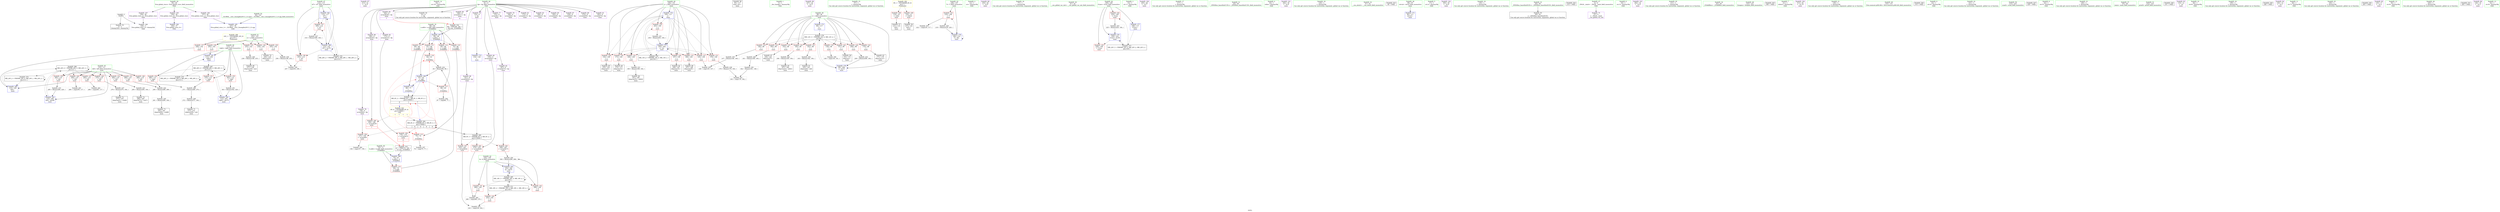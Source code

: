 digraph "SVFG" {
	label="SVFG";

	Node0x555909230ed0 [shape=record,color=grey,label="{NodeID: 0\nNullPtr}"];
	Node0x555909230ed0 -> Node0x5559092529c0[style=solid];
	Node0x555909230ed0 -> Node0x555909259730[style=solid];
	Node0x555909262080 [shape=record,color=grey,label="{NodeID: 263\n260 = cmp(259, 117, )\n}"];
	Node0x55590925a2c0 [shape=record,color=blue,label="{NodeID: 180\n110\<--248\nleft\<--\nmain\n}"];
	Node0x55590925a2c0 -> Node0x5559092708c0[style=dashed];
	Node0x555909251570 [shape=record,color=purple,label="{NodeID: 97\n213\<--22\n\<--.str.4\nmain\n}"];
	Node0x555909244290 [shape=record,color=green,label="{NodeID: 14\n34\<--1\n.str.10\<--dummyObj\nGlob }"];
	Node0x555909252160 [shape=record,color=red,label="{NodeID: 111\n81\<--68\n\<--a.addr\n_Z3AddRxx\n}"];
	Node0x555909252160 -> Node0x555909256e30[style=solid];
	Node0x555909252160 -> Node0x5559092599d0[style=solid];
	Node0x5559092502e0 [shape=record,color=green,label="{NodeID: 28\n8\<--11\ndp\<--dp_field_insensitive\nGlob }"];
	Node0x5559092502e0 -> Node0x555909252ac0[style=solid];
	Node0x5559092502e0 -> Node0x555909253d00[style=solid];
	Node0x5559092502e0 -> Node0x555909253dd0[style=solid];
	Node0x5559092502e0 -> Node0x555909253ea0[style=solid];
	Node0x5559092502e0 -> Node0x555909253f70[style=solid];
	Node0x5559092502e0 -> Node0x555909254040[style=solid];
	Node0x5559092502e0 -> Node0x555909254110[style=solid];
	Node0x5559092502e0 -> Node0x5559092541e0[style=solid];
	Node0x5559092502e0 -> Node0x5559092542b0[style=solid];
	Node0x5559092502e0 -> Node0x555909254380[style=solid];
	Node0x5559092502e0 -> Node0x555909254450[style=solid];
	Node0x5559092502e0 -> Node0x555909254520[style=solid];
	Node0x5559092502e0 -> Node0x5559092545f0[style=solid];
	Node0x5559092502e0 -> Node0x5559092546c0[style=solid];
	Node0x5559092502e0 -> Node0x555909254790[style=solid];
	Node0x5559092502e0 -> Node0x555909254860[style=solid];
	Node0x5559092502e0 -> Node0x555909254930[style=solid];
	Node0x5559092502e0 -> Node0x555909254a00[style=solid];
	Node0x555909257580 [shape=record,color=red,label="{NodeID: 125\n193\<--98\n\<--i\nmain\n}"];
	Node0x555909257580 -> Node0x5559092535b0[style=solid];
	Node0x555909250fc0 [shape=record,color=green,label="{NodeID: 42\n104\<--105\nk\<--k_field_insensitive\nmain\n}"];
	Node0x555909250fc0 -> Node0x5559092581b0[style=solid];
	Node0x555909250fc0 -> Node0x555909258280[style=solid];
	Node0x555909250fc0 -> Node0x555909258350[style=solid];
	Node0x555909250fc0 -> Node0x55590925a600[style=solid];
	Node0x5559092580e0 [shape=record,color=red,label="{NodeID: 139\n255\<--102\n\<--n\nmain\n}"];
	Node0x5559092580e0 -> Node0x55590925e7f0[style=solid];
	Node0x555909252cc0 [shape=record,color=black,label="{NodeID: 56\n95\<--117\nmain_ret\<--\nmain\n}"];
	Node0x55590925e7f0 [shape=record,color=grey,label="{NodeID: 236\n256 = Binary(148, 255, )\n}"];
	Node0x55590925e7f0 -> Node0x555909261a80[style=solid];
	Node0x555909258c40 [shape=record,color=red,label="{NodeID: 153\n270\<--112\n\<--right\nmain\n}"];
	Node0x555909258c40 -> Node0x5559092561f0[style=solid];
	Node0x555909253820 [shape=record,color=black,label="{NodeID: 70\n240\<--239\nidxprom41\<--\nmain\n}"];
	Node0x5559092819c0 [shape=record,color=black,label="{NodeID: 333\n67 = PHI(176, 199, )\n1st arg _Z3AddRxx }"];
	Node0x5559092819c0 -> Node0x555909259900[style=solid];
	Node0x555909256370 [shape=record,color=grey,label="{NodeID: 250\n300 = Binary(299, 298, )\n}"];
	Node0x555909256370 -> Node0x55590925a600[style=solid];
	Node0x555909259830 [shape=record,color=blue,label="{NodeID: 167\n68\<--66\na.addr\<--a\n_Z3AddRxx\n}"];
	Node0x555909259830 -> Node0x555909252090[style=dashed];
	Node0x555909259830 -> Node0x555909252160[style=dashed];
	Node0x555909259830 -> Node0x555909252230[style=dashed];
	Node0x555909259830 -> Node0x555909252300[style=dashed];
	Node0x555909254380 [shape=record,color=purple,label="{NodeID: 84\n192\<--8\narrayidx26\<--dp\nmain\n|{<s0>7}}"];
	Node0x555909254380:s0 -> Node0x555909281740[style=solid,color=red];
	Node0x5559092311c0 [shape=record,color=green,label="{NodeID: 1\n7\<--1\n__dso_handle\<--dummyObj\nGlob }"];
	Node0x555909262200 [shape=record,color=grey,label="{NodeID: 264\n158 = cmp(157, 159, )\n}"];
	Node0x55590925a390 [shape=record,color=blue,label="{NodeID: 181\n112\<--250\nright\<--\nmain\n}"];
	Node0x55590925a390 -> Node0x555909270dc0[style=dashed];
	Node0x555909251640 [shape=record,color=purple,label="{NodeID: 98\n227\<--24\n\<--.str.5\nmain\n}"];
	Node0x555909244360 [shape=record,color=green,label="{NodeID: 15\n37\<--1\n\<--dummyObj\nCan only get source location for instruction, argument, global var or function.}"];
	Node0x55590926e0c0 [shape=record,color=black,label="{NodeID: 278\nMR_12V_3 = PHI(MR_12V_4, MR_12V_2, )\npts\{99 \}\n}"];
	Node0x55590926e0c0 -> Node0x555909256fd0[style=dashed];
	Node0x55590926e0c0 -> Node0x5559092570a0[style=dashed];
	Node0x55590926e0c0 -> Node0x555909257170[style=dashed];
	Node0x55590926e0c0 -> Node0x555909257240[style=dashed];
	Node0x55590926e0c0 -> Node0x555909257310[style=dashed];
	Node0x55590926e0c0 -> Node0x5559092573e0[style=dashed];
	Node0x55590926e0c0 -> Node0x5559092574b0[style=dashed];
	Node0x55590926e0c0 -> Node0x555909257580[style=dashed];
	Node0x55590926e0c0 -> Node0x555909257650[style=dashed];
	Node0x55590926e0c0 -> Node0x555909259f80[style=dashed];
	Node0x555909252230 [shape=record,color=red,label="{NodeID: 112\n85\<--68\n\<--a.addr\n_Z3AddRxx\n}"];
	Node0x555909252230 -> Node0x555909256f00[style=solid];
	Node0x5559092503e0 [shape=record,color=green,label="{NodeID: 29\n36\<--40\nllvm.global_ctors\<--llvm.global_ctors_field_insensitive\nGlob }"];
	Node0x5559092503e0 -> Node0x555909251bf0[style=solid];
	Node0x5559092503e0 -> Node0x555909251cf0[style=solid];
	Node0x5559092503e0 -> Node0x555909251df0[style=solid];
	Node0x5559092724a0 [shape=record,color=yellow,style=double,label="{NodeID: 292\n8V_1 = ENCHI(MR_8V_0)\npts\{1 \}\nFun[main]}"];
	Node0x5559092724a0 -> Node0x555909251ef0[style=dashed];
	Node0x5559092724a0 -> Node0x555909251fc0[style=dashed];
	Node0x555909257650 [shape=record,color=red,label="{NodeID: 126\n208\<--98\n\<--i\nmain\n}"];
	Node0x555909257650 -> Node0x55590925e4f0[style=solid];
	Node0x555909251090 [shape=record,color=green,label="{NodeID: 43\n106\<--107\nT\<--T_field_insensitive\nmain\n}"];
	Node0x555909251090 -> Node0x555909258420[style=solid];
	Node0x555909251090 -> Node0x55590925a120[style=solid];
	Node0x5559092581b0 [shape=record,color=red,label="{NodeID: 140\n234\<--104\n\<--k\nmain\n}"];
	Node0x5559092581b0 -> Node0x555909256970[style=solid];
	Node0x555909252d90 [shape=record,color=black,label="{NodeID: 57\n121\<--118\ncall\<--\nmain\n}"];
	Node0x55590925e970 [shape=record,color=grey,label="{NodeID: 237\n276 = Binary(275, 164, )\n}"];
	Node0x55590925e970 -> Node0x5559092539c0[style=solid];
	Node0x555909258d10 [shape=record,color=red,label="{NodeID: 154\n289\<--112\n\<--right\nmain\n}"];
	Node0x555909258d10 -> Node0x55590925f3f0[style=solid];
	Node0x5559092538f0 [shape=record,color=black,label="{NodeID: 71\n273\<--272\nidxprom58\<--sub\nmain\n}"];
	Node0x5559092564f0 [shape=record,color=grey,label="{NodeID: 251\n303 = Binary(302, 220, )\n}"];
	Node0x5559092564f0 -> Node0x55590925a6d0[style=solid];
	Node0x555909259900 [shape=record,color=blue,label="{NodeID: 168\n70\<--67\nb.addr\<--b\n_Z3AddRxx\n}"];
	Node0x555909259900 -> Node0x5559092523d0[style=dashed];
	Node0x555909254450 [shape=record,color=purple,label="{NodeID: 85\n195\<--8\narrayidx28\<--dp\nmain\n}"];
	Node0x5559092310d0 [shape=record,color=green,label="{NodeID: 2\n12\<--1\n.str\<--dummyObj\nGlob }"];
	Node0x55590925a460 [shape=record,color=blue,label="{NodeID: 182\n114\<--117\ni47\<--\nmain\n}"];
	Node0x55590925a460 -> Node0x555909258eb0[style=dashed];
	Node0x55590925a460 -> Node0x555909258f80[style=dashed];
	Node0x55590925a460 -> Node0x55590925a7a0[style=dashed];
	Node0x55590925a460 -> Node0x55590926d6c0[style=dashed];
	Node0x555909251710 [shape=record,color=purple,label="{NodeID: 99\n230\<--26\n\<--.str.6\nmain\n}"];
	Node0x555909244430 [shape=record,color=green,label="{NodeID: 16\n77\<--1\n\<--dummyObj\nCan only get source location for instruction, argument, global var or function.}"];
	Node0x55590926e5c0 [shape=record,color=black,label="{NodeID: 279\nMR_14V_2 = PHI(MR_14V_4, MR_14V_1, )\npts\{101 \}\n}"];
	Node0x55590926e5c0 -> Node0x555909259de0[style=dashed];
	Node0x555909252300 [shape=record,color=red,label="{NodeID: 113\n89\<--68\n\<--a.addr\n_Z3AddRxx\n}"];
	Node0x555909252300 -> Node0x555909259aa0[style=solid];
	Node0x5559092504e0 [shape=record,color=green,label="{NodeID: 30\n41\<--42\n__cxx_global_var_init\<--__cxx_global_var_init_field_insensitive\n}"];
	Node0x555909257720 [shape=record,color=red,label="{NodeID: 127\n145\<--100\n\<--j\nmain\n}"];
	Node0x555909257720 -> Node0x555909256af0[style=solid];
	Node0x555909251160 [shape=record,color=green,label="{NodeID: 44\n108\<--109\niCase\<--iCase_field_insensitive\nmain\n}"];
	Node0x555909251160 -> Node0x5559092584f0[style=solid];
	Node0x555909251160 -> Node0x5559092585c0[style=solid];
	Node0x555909251160 -> Node0x55590925a050[style=solid];
	Node0x555909251160 -> Node0x55590925a1f0[style=solid];
	Node0x555909258280 [shape=record,color=red,label="{NodeID: 141\n268\<--104\n\<--k\nmain\n}"];
	Node0x555909258280 -> Node0x555909261c00[style=solid];
	Node0x555909252e60 [shape=record,color=black,label="{NodeID: 58\n127\<--124\ncall1\<--\nmain\n}"];
	Node0x55590925eaf0 [shape=record,color=grey,label="{NodeID: 238\n179 = Binary(178, 164, )\n}"];
	Node0x55590925eaf0 -> Node0x555909261d80[style=solid];
	Node0x555909258de0 [shape=record,color=red,label="{NodeID: 155\n302\<--112\n\<--right\nmain\n}"];
	Node0x555909258de0 -> Node0x5559092564f0[style=solid];
	Node0x5559092539c0 [shape=record,color=black,label="{NodeID: 72\n277\<--276\nidxprom61\<--sub60\nmain\n}"];
	Node0x555909256670 [shape=record,color=grey,label="{NodeID: 252\n163 = Binary(162, 164, )\n}"];
	Node0x555909256670 -> Node0x5559092530d0[style=solid];
	Node0x5559092599d0 [shape=record,color=blue,label="{NodeID: 169\n81\<--83\n\<--add\n_Z3AddRxx\n}"];
	Node0x5559092599d0 -> Node0x555909256f00[style=dashed];
	Node0x5559092599d0 -> Node0x555909259aa0[style=dashed];
	Node0x5559092599d0 -> Node0x55590926f4c0[style=dashed];
	Node0x555909254520 [shape=record,color=purple,label="{NodeID: 86\n198\<--8\narrayidx30\<--dp\nmain\n}"];
	Node0x555909254520 -> Node0x5559092591f0[style=solid];
	Node0x555909243b50 [shape=record,color=green,label="{NodeID: 3\n14\<--1\n.str.1\<--dummyObj\nGlob }"];
	Node0x55590925a530 [shape=record,color=blue,label="{NodeID: 183\n110\<--285\nleft\<--dec66\nmain\n}"];
	Node0x55590925a530 -> Node0x5559092708c0[style=dashed];
	Node0x5559092517e0 [shape=record,color=purple,label="{NodeID: 100\n245\<--28\n\<--.str.7\nmain\n}"];
	Node0x555909244500 [shape=record,color=green,label="{NodeID: 17\n117\<--1\n\<--dummyObj\nCan only get source location for instruction, argument, global var or function.}"];
	Node0x55590926eac0 [shape=record,color=black,label="{NodeID: 280\nMR_6V_3 = PHI(MR_6V_4, MR_6V_2, )\npts\{110000 \}\n}"];
	Node0x55590926eac0 -> Node0x5559092592c0[style=dashed];
	Node0x55590926eac0 -> Node0x555909259390[style=dashed];
	Node0x55590926eac0 -> Node0x555909259460[style=dashed];
	Node0x55590926eac0 -> Node0x55590926fec0[style=dashed];
	Node0x5559092523d0 [shape=record,color=red,label="{NodeID: 114\n80\<--70\n\<--b.addr\n_Z3AddRxx\n}"];
	Node0x5559092523d0 -> Node0x55590925e1f0[style=solid];
	Node0x5559092505e0 [shape=record,color=green,label="{NodeID: 31\n45\<--46\n_ZNSt8ios_base4InitC1Ev\<--_ZNSt8ios_base4InitC1Ev_field_insensitive\n}"];
	Node0x5559092577f0 [shape=record,color=red,label="{NodeID: 128\n154\<--100\n\<--j\nmain\n}"];
	Node0x5559092577f0 -> Node0x555909253000[style=solid];
	Node0x555909251230 [shape=record,color=green,label="{NodeID: 45\n110\<--111\nleft\<--left_field_insensitive\nmain\n}"];
	Node0x555909251230 -> Node0x555909258690[style=solid];
	Node0x555909251230 -> Node0x555909258760[style=solid];
	Node0x555909251230 -> Node0x555909258830[style=solid];
	Node0x555909251230 -> Node0x555909258900[style=solid];
	Node0x555909251230 -> Node0x5559092589d0[style=solid];
	Node0x555909251230 -> Node0x555909258aa0[style=solid];
	Node0x555909251230 -> Node0x555909258b70[style=solid];
	Node0x555909251230 -> Node0x55590925a2c0[style=solid];
	Node0x555909251230 -> Node0x55590925a530[style=solid];
	Node0x555909258350 [shape=record,color=red,label="{NodeID: 142\n299\<--104\n\<--k\nmain\n}"];
	Node0x555909258350 -> Node0x555909256370[style=solid];
	Node0x555909252f30 [shape=record,color=black,label="{NodeID: 59\n152\<--151\nidxprom\<--\nmain\n}"];
	Node0x5559092752c0 [shape=record,color=yellow,style=double,label="{NodeID: 322\n6V_6 = CSCHI(MR_6V_4)\npts\{110000 \}\nCS[]|{|<s2>7|<s3>7|<s4>7|<s5>7}}"];
	Node0x5559092752c0 -> Node0x5559092591f0[style=dashed];
	Node0x5559092752c0 -> Node0x55590926fec0[style=dashed];
	Node0x5559092752c0:s2 -> Node0x555909256d60[style=dashed,color=red];
	Node0x5559092752c0:s3 -> Node0x555909256e30[style=dashed,color=red];
	Node0x5559092752c0:s4 -> Node0x5559092599d0[style=dashed,color=red];
	Node0x5559092752c0:s5 -> Node0x55590926f4c0[style=dashed,color=red];
	Node0x55590925ec70 [shape=record,color=grey,label="{NodeID: 239\n182 = Binary(181, 148, )\n}"];
	Node0x55590925ec70 -> Node0x555909261d80[style=solid];
	Node0x555909258eb0 [shape=record,color=red,label="{NodeID: 156\n254\<--114\n\<--i47\nmain\n}"];
	Node0x555909258eb0 -> Node0x555909261a80[style=solid];
	Node0x555909253a90 [shape=record,color=black,label="{NodeID: 73\n292\<--291\nidxprom69\<--sub68\nmain\n}"];
	Node0x5559092567f0 [shape=record,color=grey,label="{NodeID: 253\n222 = cmp(218, 117, )\n}"];
	Node0x555909259aa0 [shape=record,color=blue,label="{NodeID: 170\n89\<--77\n\<--\n_Z3AddRxx\n}"];
	Node0x555909259aa0 -> Node0x55590926f4c0[style=dashed];
	Node0x5559092545f0 [shape=record,color=purple,label="{NodeID: 87\n238\<--8\narrayidx40\<--dp\nmain\n}"];
	Node0x555909230da0 [shape=record,color=green,label="{NodeID: 4\n16\<--1\nstdin\<--dummyObj\nGlob }"];
	Node0x55590925a600 [shape=record,color=blue,label="{NodeID: 184\n104\<--300\nk\<--sub74\nmain\n}"];
	Node0x55590925a600 -> Node0x5559092703c0[style=dashed];
	Node0x5559092518b0 [shape=record,color=purple,label="{NodeID: 101\n262\<--30\n\<--.str.8\nmain\n}"];
	Node0x5559092445d0 [shape=record,color=green,label="{NodeID: 18\n129\<--1\n\<--dummyObj\nCan only get source location for instruction, argument, global var or function.}"];
	Node0x555909256d60 [shape=record,color=red,label="{NodeID: 115\n75\<--74\n\<--\n_Z3AddRxx\n}"];
	Node0x555909256d60 -> Node0x555909261780[style=solid];
	Node0x5559092506e0 [shape=record,color=green,label="{NodeID: 32\n51\<--52\n__cxa_atexit\<--__cxa_atexit_field_insensitive\n}"];
	Node0x5559092578c0 [shape=record,color=red,label="{NodeID: 129\n167\<--100\n\<--j\nmain\n}"];
	Node0x5559092578c0 -> Node0x5559092531a0[style=solid];
	Node0x555909251300 [shape=record,color=green,label="{NodeID: 46\n112\<--113\nright\<--right_field_insensitive\nmain\n}"];
	Node0x555909251300 -> Node0x555909258c40[style=solid];
	Node0x555909251300 -> Node0x555909258d10[style=solid];
	Node0x555909251300 -> Node0x555909258de0[style=solid];
	Node0x555909251300 -> Node0x55590925a390[style=solid];
	Node0x555909251300 -> Node0x55590925a6d0[style=solid];
	Node0x555909258420 [shape=record,color=red,label="{NodeID: 143\n218\<--106\n\<--T\nmain\n}"];
	Node0x555909258420 -> Node0x55590925dd70[style=solid];
	Node0x555909258420 -> Node0x5559092567f0[style=solid];
	Node0x555909253000 [shape=record,color=black,label="{NodeID: 60\n155\<--154\nidxprom5\<--\nmain\n}"];
	Node0x555909280e40 [shape=record,color=black,label="{NodeID: 323\n48 = PHI()\n}"];
	Node0x55590925edf0 [shape=record,color=grey,label="{NodeID: 240\n181 = Binary(180, 164, )\n}"];
	Node0x55590925edf0 -> Node0x55590925ec70[style=solid];
	Node0x555909258f80 [shape=record,color=red,label="{NodeID: 157\n309\<--114\n\<--i47\nmain\n}"];
	Node0x555909258f80 -> Node0x555909255ef0[style=solid];
	Node0x555909253b60 [shape=record,color=black,label="{NodeID: 74\n296\<--295\nidxprom72\<--sub71\nmain\n}"];
	Node0x555909256970 [shape=record,color=grey,label="{NodeID: 254\n243 = cmp(234, 242, )\n}"];
	Node0x555909259b70 [shape=record,color=blue,label="{NodeID: 171\n96\<--117\nretval\<--\nmain\n}"];
	Node0x5559092546c0 [shape=record,color=purple,label="{NodeID: 88\n241\<--8\narrayidx42\<--dp\nmain\n}"];
	Node0x5559092546c0 -> Node0x5559092592c0[style=solid];
	Node0x555909242b80 [shape=record,color=green,label="{NodeID: 5\n17\<--1\n.str.2\<--dummyObj\nGlob }"];
	Node0x55590925a6d0 [shape=record,color=blue,label="{NodeID: 185\n112\<--303\nright\<--dec75\nmain\n}"];
	Node0x55590925a6d0 -> Node0x555909270dc0[style=dashed];
	Node0x555909251980 [shape=record,color=purple,label="{NodeID: 102\n305\<--30\n\<--.str.8\nmain\n}"];
	Node0x55590924fcb0 [shape=record,color=green,label="{NodeID: 19\n130\<--1\n\<--dummyObj\nCan only get source location for instruction, argument, global var or function.}"];
	Node0x55590926f4c0 [shape=record,color=black,label="{NodeID: 282\nMR_6V_2 = PHI(MR_6V_1, MR_6V_3, MR_6V_4, )\npts\{110000 \}\n|{<s0>6|<s1>7}}"];
	Node0x55590926f4c0:s0 -> Node0x5559092752c0[style=dashed,color=blue];
	Node0x55590926f4c0:s1 -> Node0x55590926fec0[style=dashed,color=blue];
	Node0x555909256e30 [shape=record,color=red,label="{NodeID: 116\n82\<--81\n\<--\n_Z3AddRxx\n}"];
	Node0x555909256e30 -> Node0x55590925e1f0[style=solid];
	Node0x5559092507e0 [shape=record,color=green,label="{NodeID: 33\n50\<--56\n_ZNSt8ios_base4InitD1Ev\<--_ZNSt8ios_base4InitD1Ev_field_insensitive\n}"];
	Node0x5559092507e0 -> Node0x555909252bc0[style=solid];
	Node0x555909273060 [shape=record,color=yellow,style=double,label="{NodeID: 296\n16V_1 = ENCHI(MR_16V_0)\npts\{103 \}\nFun[main]}"];
	Node0x555909273060 -> Node0x555909257da0[style=dashed];
	Node0x555909273060 -> Node0x555909257e70[style=dashed];
	Node0x555909273060 -> Node0x555909257f40[style=dashed];
	Node0x555909273060 -> Node0x555909258010[style=dashed];
	Node0x555909273060 -> Node0x5559092580e0[style=dashed];
	Node0x555909257990 [shape=record,color=red,label="{NodeID: 130\n173\<--100\n\<--j\nmain\n}"];
	Node0x555909257990 -> Node0x555909253340[style=solid];
	Node0x5559092513d0 [shape=record,color=green,label="{NodeID: 47\n114\<--115\ni47\<--i47_field_insensitive\nmain\n}"];
	Node0x5559092513d0 -> Node0x555909258eb0[style=solid];
	Node0x5559092513d0 -> Node0x555909258f80[style=solid];
	Node0x5559092513d0 -> Node0x55590925a460[style=solid];
	Node0x5559092513d0 -> Node0x55590925a7a0[style=solid];
	Node0x5559092584f0 [shape=record,color=red,label="{NodeID: 144\n224\<--108\n\<--iCase\nmain\n}"];
	Node0x5559092584f0 -> Node0x55590925f270[style=solid];
	Node0x5559092530d0 [shape=record,color=black,label="{NodeID: 61\n165\<--163\nidxprom8\<--add\nmain\n}"];
	Node0x555909280f40 [shape=record,color=black,label="{NodeID: 324\n214 = PHI()\n}"];
	Node0x55590925ef70 [shape=record,color=grey,label="{NodeID: 241\n295 = Binary(294, 164, )\n}"];
	Node0x55590925ef70 -> Node0x555909253b60[style=solid];
	Node0x555909259050 [shape=record,color=red,label="{NodeID: 158\n157\<--156\n\<--arrayidx6\nmain\n}"];
	Node0x555909259050 -> Node0x555909262200[style=solid];
	Node0x555909253c30 [shape=record,color=purple,label="{NodeID: 75\n47\<--4\n\<--_ZStL8__ioinit\n__cxx_global_var_init\n}"];
	Node0x555909256af0 [shape=record,color=grey,label="{NodeID: 255\n149 = cmp(145, 147, )\n}"];
	Node0x555909259c40 [shape=record,color=blue,label="{NodeID: 172\n134\<--136\n\<--\nmain\n}"];
	Node0x555909259c40 -> Node0x55590926eac0[style=dashed];
	Node0x555909254790 [shape=record,color=purple,label="{NodeID: 89\n274\<--8\narrayidx59\<--dp\nmain\n}"];
	Node0x555909242c10 [shape=record,color=green,label="{NodeID: 6\n19\<--1\n.str.3\<--dummyObj\nGlob }"];
	Node0x55590925a7a0 [shape=record,color=blue,label="{NodeID: 186\n114\<--310\ni47\<--inc79\nmain\n}"];
	Node0x55590925a7a0 -> Node0x555909258eb0[style=dashed];
	Node0x55590925a7a0 -> Node0x555909258f80[style=dashed];
	Node0x55590925a7a0 -> Node0x55590925a7a0[style=dashed];
	Node0x55590925a7a0 -> Node0x55590926d6c0[style=dashed];
	Node0x555909251a50 [shape=record,color=purple,label="{NodeID: 103\n282\<--32\n\<--.str.9\nmain\n}"];
	Node0x55590924fd40 [shape=record,color=green,label="{NodeID: 20\n131\<--1\n\<--dummyObj\nCan only get source location for instruction, argument, global var or function.}"];
	Node0x555909256f00 [shape=record,color=red,label="{NodeID: 117\n86\<--85\n\<--\n_Z3AddRxx\n}"];
	Node0x555909256f00 -> Node0x555909261900[style=solid];
	Node0x5559092508e0 [shape=record,color=green,label="{NodeID: 34\n63\<--64\n_Z3AddRxx\<--_Z3AddRxx_field_insensitive\n}"];
	Node0x555909257a60 [shape=record,color=red,label="{NodeID: 131\n178\<--100\n\<--j\nmain\n}"];
	Node0x555909257a60 -> Node0x55590925eaf0[style=solid];
	Node0x5559092524c0 [shape=record,color=green,label="{NodeID: 48\n122\<--123\nfreopen\<--freopen_field_insensitive\n}"];
	Node0x5559092585c0 [shape=record,color=red,label="{NodeID: 145\n229\<--108\n\<--iCase\nmain\n}"];
	Node0x5559092531a0 [shape=record,color=black,label="{NodeID: 62\n168\<--167\nidxprom10\<--\nmain\n}"];
	Node0x555909281040 [shape=record,color=black,label="{NodeID: 325\n306 = PHI()\n}"];
	Node0x55590925f0f0 [shape=record,color=grey,label="{NodeID: 242\n186 = Binary(185, 164, )\n}"];
	Node0x55590925f0f0 -> Node0x555909253410[style=solid];
	Node0x555909259120 [shape=record,color=red,label="{NodeID: 159\n176\<--175\n\<--arrayidx15\nmain\n|{<s0>6}}"];
	Node0x555909259120:s0 -> Node0x5559092819c0[style=solid,color=red];
	Node0x555909253d00 [shape=record,color=purple,label="{NodeID: 76\n134\<--8\n\<--dp\nmain\n}"];
	Node0x555909253d00 -> Node0x555909259c40[style=solid];
	Node0x555909256c70 [shape=record,color=grey,label="{NodeID: 256\n140 = cmp(139, 141, )\n}"];
	Node0x555909259d10 [shape=record,color=blue,label="{NodeID: 173\n98\<--117\ni\<--\nmain\n}"];
	Node0x555909259d10 -> Node0x55590926e0c0[style=dashed];
	Node0x555909254860 [shape=record,color=purple,label="{NodeID: 90\n278\<--8\narrayidx62\<--dp\nmain\n}"];
	Node0x555909254860 -> Node0x555909259390[style=solid];
	Node0x555909242680 [shape=record,color=green,label="{NodeID: 7\n21\<--1\nstdout\<--dummyObj\nGlob }"];
	Node0x555909251b20 [shape=record,color=purple,label="{NodeID: 104\n313\<--34\n\<--.str.10\nmain\n}"];
	Node0x55590924fdd0 [shape=record,color=green,label="{NodeID: 21\n136\<--1\n\<--dummyObj\nCan only get source location for instruction, argument, global var or function.}"];
	Node0x55590926fec0 [shape=record,color=black,label="{NodeID: 284\nMR_6V_4 = PHI(MR_6V_5, MR_6V_3, )\npts\{110000 \}\n|{|<s4>6|<s5>6|<s6>6|<s7>6}}"];
	Node0x55590926fec0 -> Node0x555909259050[style=dashed];
	Node0x55590926fec0 -> Node0x555909259120[style=dashed];
	Node0x55590926fec0 -> Node0x55590926eac0[style=dashed];
	Node0x55590926fec0 -> Node0x55590926fec0[style=dashed];
	Node0x55590926fec0:s4 -> Node0x555909256d60[style=dashed,color=red];
	Node0x55590926fec0:s5 -> Node0x555909256e30[style=dashed,color=red];
	Node0x55590926fec0:s6 -> Node0x5559092599d0[style=dashed,color=red];
	Node0x55590926fec0:s7 -> Node0x55590926f4c0[style=dashed,color=red];
	Node0x555909256fd0 [shape=record,color=red,label="{NodeID: 118\n139\<--98\n\<--i\nmain\n}"];
	Node0x555909256fd0 -> Node0x555909256c70[style=solid];
	Node0x5559092509e0 [shape=record,color=green,label="{NodeID: 35\n68\<--69\na.addr\<--a.addr_field_insensitive\n_Z3AddRxx\n}"];
	Node0x5559092509e0 -> Node0x555909252090[style=solid];
	Node0x5559092509e0 -> Node0x555909252160[style=solid];
	Node0x5559092509e0 -> Node0x555909252230[style=solid];
	Node0x5559092509e0 -> Node0x555909252300[style=solid];
	Node0x5559092509e0 -> Node0x555909259830[style=solid];
	Node0x555909257b30 [shape=record,color=red,label="{NodeID: 132\n189\<--100\n\<--j\nmain\n}"];
	Node0x555909257b30 -> Node0x55590925e070[style=solid];
	Node0x5559092525c0 [shape=record,color=green,label="{NodeID: 49\n132\<--133\nllvm.memset.p0i8.i64\<--llvm.memset.p0i8.i64_field_insensitive\n}"];
	Node0x55590925dd70 [shape=record,color=grey,label="{NodeID: 229\n219 = Binary(218, 220, )\n}"];
	Node0x55590925dd70 -> Node0x55590925a120[style=solid];
	Node0x555909258690 [shape=record,color=red,label="{NodeID: 146\n259\<--110\n\<--left\nmain\n}"];
	Node0x555909258690 -> Node0x555909262080[style=solid];
	Node0x555909253270 [shape=record,color=black,label="{NodeID: 63\n171\<--170\nidxprom12\<--\nmain\n}"];
	Node0x555909281140 [shape=record,color=black,label="{NodeID: 326\n314 = PHI()\n}"];
	Node0x55590925f270 [shape=record,color=grey,label="{NodeID: 243\n225 = Binary(224, 164, )\n}"];
	Node0x55590925f270 -> Node0x55590925a1f0[style=solid];
	Node0x5559092591f0 [shape=record,color=red,label="{NodeID: 160\n199\<--198\n\<--arrayidx30\nmain\n|{<s0>7}}"];
	Node0x5559092591f0:s0 -> Node0x5559092819c0[style=solid,color=red];
	Node0x555909253dd0 [shape=record,color=purple,label="{NodeID: 77\n153\<--8\narrayidx\<--dp\nmain\n}"];
	Node0x555909261780 [shape=record,color=grey,label="{NodeID: 257\n76 = cmp(75, 77, )\n}"];
	Node0x555909259de0 [shape=record,color=blue,label="{NodeID: 174\n100\<--117\nj\<--\nmain\n}"];
	Node0x555909259de0 -> Node0x555909257720[style=dashed];
	Node0x555909259de0 -> Node0x5559092577f0[style=dashed];
	Node0x555909259de0 -> Node0x5559092578c0[style=dashed];
	Node0x555909259de0 -> Node0x555909257990[style=dashed];
	Node0x555909259de0 -> Node0x555909257a60[style=dashed];
	Node0x555909259de0 -> Node0x555909257b30[style=dashed];
	Node0x555909259de0 -> Node0x555909257c00[style=dashed];
	Node0x555909259de0 -> Node0x555909257cd0[style=dashed];
	Node0x555909259de0 -> Node0x555909259eb0[style=dashed];
	Node0x555909259de0 -> Node0x55590926e5c0[style=dashed];
	Node0x555909254930 [shape=record,color=purple,label="{NodeID: 91\n293\<--8\narrayidx70\<--dp\nmain\n}"];
	Node0x555909242710 [shape=record,color=green,label="{NodeID: 8\n22\<--1\n.str.4\<--dummyObj\nGlob }"];
	Node0x55590926bdc0 [shape=record,color=black,label="{NodeID: 271\nMR_18V_2 = PHI(MR_18V_3, MR_18V_1, MR_18V_2, )\npts\{105 \}\n}"];
	Node0x55590926bdc0 -> Node0x5559092581b0[style=dashed];
	Node0x55590926bdc0 -> Node0x55590926bdc0[style=dashed];
	Node0x55590926bdc0 -> Node0x5559092703c0[style=dashed];
	Node0x555909251bf0 [shape=record,color=purple,label="{NodeID: 105\n336\<--36\nllvm.global_ctors_0\<--llvm.global_ctors\nGlob }"];
	Node0x555909251bf0 -> Node0x555909259530[style=solid];
	Node0x55590924fe60 [shape=record,color=green,label="{NodeID: 22\n141\<--1\n\<--dummyObj\nCan only get source location for instruction, argument, global var or function.}"];
	Node0x5559092703c0 [shape=record,color=black,label="{NodeID: 285\nMR_18V_3 = PHI(MR_18V_4, MR_18V_2, )\npts\{105 \}\n}"];
	Node0x5559092703c0 -> Node0x555909258280[style=dashed];
	Node0x5559092703c0 -> Node0x555909258350[style=dashed];
	Node0x5559092703c0 -> Node0x55590925a600[style=dashed];
	Node0x5559092703c0 -> Node0x55590926bdc0[style=dashed];
	Node0x5559092703c0 -> Node0x5559092703c0[style=dashed];
	Node0x5559092570a0 [shape=record,color=red,label="{NodeID: 119\n146\<--98\n\<--i\nmain\n}"];
	Node0x5559092570a0 -> Node0x55590925def0[style=solid];
	Node0x555909250ab0 [shape=record,color=green,label="{NodeID: 36\n70\<--71\nb.addr\<--b.addr_field_insensitive\n_Z3AddRxx\n}"];
	Node0x555909250ab0 -> Node0x5559092523d0[style=solid];
	Node0x555909250ab0 -> Node0x555909259900[style=solid];
	Node0x555909257c00 [shape=record,color=red,label="{NodeID: 133\n196\<--100\n\<--j\nmain\n}"];
	Node0x555909257c00 -> Node0x555909253680[style=solid];
	Node0x5559092526c0 [shape=record,color=green,label="{NodeID: 50\n215\<--216\nscanf\<--scanf_field_insensitive\n}"];
	Node0x55590925def0 [shape=record,color=grey,label="{NodeID: 230\n147 = Binary(146, 148, )\n}"];
	Node0x55590925def0 -> Node0x555909256af0[style=solid];
	Node0x555909258760 [shape=record,color=red,label="{NodeID: 147\n265\<--110\n\<--left\nmain\n}"];
	Node0x555909258760 -> Node0x555909261f00[style=solid];
	Node0x555909253340 [shape=record,color=black,label="{NodeID: 64\n174\<--173\nidxprom14\<--\nmain\n}"];
	Node0x555909281240 [shape=record,color=black,label="{NodeID: 327\n228 = PHI()\n}"];
	Node0x55590925f3f0 [shape=record,color=grey,label="{NodeID: 244\n290 = Binary(288, 289, )\n}"];
	Node0x55590925f3f0 -> Node0x55590925f570[style=solid];
	Node0x5559092592c0 [shape=record,color=red,label="{NodeID: 161\n242\<--241\n\<--arrayidx42\nmain\n}"];
	Node0x5559092592c0 -> Node0x555909256970[style=solid];
	Node0x555909253ea0 [shape=record,color=purple,label="{NodeID: 78\n156\<--8\narrayidx6\<--dp\nmain\n}"];
	Node0x555909253ea0 -> Node0x555909259050[style=solid];
	Node0x555909261900 [shape=record,color=grey,label="{NodeID: 258\n87 = cmp(86, 77, )\n}"];
	Node0x555909259eb0 [shape=record,color=blue,label="{NodeID: 175\n100\<--204\nj\<--inc\nmain\n}"];
	Node0x555909259eb0 -> Node0x555909257720[style=dashed];
	Node0x555909259eb0 -> Node0x5559092577f0[style=dashed];
	Node0x555909259eb0 -> Node0x5559092578c0[style=dashed];
	Node0x555909259eb0 -> Node0x555909257990[style=dashed];
	Node0x555909259eb0 -> Node0x555909257a60[style=dashed];
	Node0x555909259eb0 -> Node0x555909257b30[style=dashed];
	Node0x555909259eb0 -> Node0x555909257c00[style=dashed];
	Node0x555909259eb0 -> Node0x555909257cd0[style=dashed];
	Node0x555909259eb0 -> Node0x555909259eb0[style=dashed];
	Node0x555909259eb0 -> Node0x55590926e5c0[style=dashed];
	Node0x555909254a00 [shape=record,color=purple,label="{NodeID: 92\n297\<--8\narrayidx73\<--dp\nmain\n}"];
	Node0x555909254a00 -> Node0x555909259460[style=solid];
	Node0x5559092428c0 [shape=record,color=green,label="{NodeID: 9\n24\<--1\n.str.5\<--dummyObj\nGlob }"];
	Node0x555909251cf0 [shape=record,color=purple,label="{NodeID: 106\n337\<--36\nllvm.global_ctors_1\<--llvm.global_ctors\nGlob }"];
	Node0x555909251cf0 -> Node0x555909259630[style=solid];
	Node0x55590924fef0 [shape=record,color=green,label="{NodeID: 23\n148\<--1\n\<--dummyObj\nCan only get source location for instruction, argument, global var or function.}"];
	Node0x5559092708c0 [shape=record,color=black,label="{NodeID: 286\nMR_24V_4 = PHI(MR_24V_5, MR_24V_3, )\npts\{111 \}\n}"];
	Node0x5559092708c0 -> Node0x555909258690[style=dashed];
	Node0x5559092708c0 -> Node0x555909258760[style=dashed];
	Node0x5559092708c0 -> Node0x555909258830[style=dashed];
	Node0x5559092708c0 -> Node0x555909258900[style=dashed];
	Node0x5559092708c0 -> Node0x5559092589d0[style=dashed];
	Node0x5559092708c0 -> Node0x555909258aa0[style=dashed];
	Node0x5559092708c0 -> Node0x555909258b70[style=dashed];
	Node0x5559092708c0 -> Node0x55590925a530[style=dashed];
	Node0x5559092708c0 -> Node0x55590926ccc0[style=dashed];
	Node0x5559092708c0 -> Node0x5559092708c0[style=dashed];
	Node0x555909257170 [shape=record,color=red,label="{NodeID: 120\n151\<--98\n\<--i\nmain\n}"];
	Node0x555909257170 -> Node0x555909252f30[style=solid];
	Node0x555909250b80 [shape=record,color=green,label="{NodeID: 37\n93\<--94\nmain\<--main_field_insensitive\n}"];
	Node0x555909257cd0 [shape=record,color=red,label="{NodeID: 134\n203\<--100\n\<--j\nmain\n}"];
	Node0x555909257cd0 -> Node0x55590925e670[style=solid];
	Node0x5559092527c0 [shape=record,color=green,label="{NodeID: 51\n232\<--233\nprintf\<--printf_field_insensitive\n}"];
	Node0x55590925e070 [shape=record,color=grey,label="{NodeID: 231\n190 = Binary(189, 164, )\n}"];
	Node0x55590925e070 -> Node0x5559092534e0[style=solid];
	Node0x555909258830 [shape=record,color=red,label="{NodeID: 148\n269\<--110\n\<--left\nmain\n}"];
	Node0x555909258830 -> Node0x5559092561f0[style=solid];
	Node0x555909253410 [shape=record,color=black,label="{NodeID: 65\n187\<--186\nidxprom22\<--add21\nmain\n}"];
	Node0x555909281340 [shape=record,color=black,label="{NodeID: 328\n231 = PHI()\n}"];
	Node0x55590925f570 [shape=record,color=grey,label="{NodeID: 245\n291 = Binary(290, 164, )\n}"];
	Node0x55590925f570 -> Node0x555909253a90[style=solid];
	Node0x555909259390 [shape=record,color=red,label="{NodeID: 162\n279\<--278\n\<--arrayidx62\nmain\n}"];
	Node0x555909259390 -> Node0x555909261c00[style=solid];
	Node0x555909253f70 [shape=record,color=purple,label="{NodeID: 79\n166\<--8\narrayidx9\<--dp\nmain\n}"];
	Node0x555909261a80 [shape=record,color=grey,label="{NodeID: 259\n257 = cmp(254, 256, )\n}"];
	Node0x555909259f80 [shape=record,color=blue,label="{NodeID: 176\n98\<--209\ni\<--inc33\nmain\n}"];
	Node0x555909259f80 -> Node0x55590926e0c0[style=dashed];
	Node0x555909254ad0 [shape=record,color=purple,label="{NodeID: 93\n119\<--12\n\<--.str\nmain\n}"];
	Node0x555909242950 [shape=record,color=green,label="{NodeID: 10\n26\<--1\n.str.6\<--dummyObj\nGlob }"];
	Node0x55590926c7c0 [shape=record,color=black,label="{NodeID: 273\nMR_22V_3 = PHI(MR_22V_4, MR_22V_2, MR_22V_4, )\npts\{109 \}\n}"];
	Node0x55590926c7c0 -> Node0x5559092584f0[style=dashed];
	Node0x55590926c7c0 -> Node0x55590925a1f0[style=dashed];
	Node0x555909251df0 [shape=record,color=purple,label="{NodeID: 107\n338\<--36\nllvm.global_ctors_2\<--llvm.global_ctors\nGlob }"];
	Node0x555909251df0 -> Node0x555909259730[style=solid];
	Node0x55590924ff80 [shape=record,color=green,label="{NodeID: 24\n159\<--1\n\<--dummyObj\nCan only get source location for instruction, argument, global var or function.}"];
	Node0x555909270dc0 [shape=record,color=black,label="{NodeID: 287\nMR_26V_4 = PHI(MR_26V_5, MR_26V_3, )\npts\{113 \}\n}"];
	Node0x555909270dc0 -> Node0x555909258c40[style=dashed];
	Node0x555909270dc0 -> Node0x555909258d10[style=dashed];
	Node0x555909270dc0 -> Node0x555909258de0[style=dashed];
	Node0x555909270dc0 -> Node0x55590925a6d0[style=dashed];
	Node0x555909270dc0 -> Node0x55590926d1c0[style=dashed];
	Node0x555909270dc0 -> Node0x555909270dc0[style=dashed];
	Node0x555909257240 [shape=record,color=red,label="{NodeID: 121\n162\<--98\n\<--i\nmain\n}"];
	Node0x555909257240 -> Node0x555909256670[style=solid];
	Node0x555909250c80 [shape=record,color=green,label="{NodeID: 38\n96\<--97\nretval\<--retval_field_insensitive\nmain\n}"];
	Node0x555909250c80 -> Node0x555909259b70[style=solid];
	Node0x555909257da0 [shape=record,color=red,label="{NodeID: 135\n235\<--102\n\<--n\nmain\n}"];
	Node0x555909257da0 -> Node0x555909255d70[style=solid];
	Node0x5559092528c0 [shape=record,color=green,label="{NodeID: 52\n38\<--332\n_GLOBAL__sub_I_kuangbin2013_3_0.cpp\<--_GLOBAL__sub_I_kuangbin2013_3_0.cpp_field_insensitive\n}"];
	Node0x5559092528c0 -> Node0x555909259630[style=solid];
	Node0x55590925e1f0 [shape=record,color=grey,label="{NodeID: 232\n83 = Binary(82, 80, )\n}"];
	Node0x55590925e1f0 -> Node0x5559092599d0[style=solid];
	Node0x555909258900 [shape=record,color=red,label="{NodeID: 149\n275\<--110\n\<--left\nmain\n}"];
	Node0x555909258900 -> Node0x55590925e970[style=solid];
	Node0x5559092534e0 [shape=record,color=black,label="{NodeID: 66\n191\<--190\nidxprom25\<--add24\nmain\n}"];
	Node0x555909281440 [shape=record,color=black,label="{NodeID: 329\n246 = PHI()\n}"];
	Node0x555909255d70 [shape=record,color=grey,label="{NodeID: 246\n236 = Binary(148, 235, )\n}"];
	Node0x555909255d70 -> Node0x555909253750[style=solid];
	Node0x555909259460 [shape=record,color=red,label="{NodeID: 163\n298\<--297\n\<--arrayidx73\nmain\n}"];
	Node0x555909259460 -> Node0x555909256370[style=solid];
	Node0x555909254040 [shape=record,color=purple,label="{NodeID: 80\n169\<--8\narrayidx11\<--dp\nmain\n|{<s0>6}}"];
	Node0x555909254040:s0 -> Node0x555909281740[style=solid,color=red];
	Node0x555909261c00 [shape=record,color=grey,label="{NodeID: 260\n280 = cmp(268, 279, )\n}"];
	Node0x55590925a050 [shape=record,color=blue,label="{NodeID: 177\n108\<--117\niCase\<--\nmain\n}"];
	Node0x55590925a050 -> Node0x55590926c7c0[style=dashed];
	Node0x555909254ba0 [shape=record,color=purple,label="{NodeID: 94\n120\<--14\n\<--.str.1\nmain\n}"];
	Node0x5559092423f0 [shape=record,color=green,label="{NodeID: 11\n28\<--1\n.str.7\<--dummyObj\nGlob }"];
	Node0x55590926ccc0 [shape=record,color=black,label="{NodeID: 274\nMR_24V_2 = PHI(MR_24V_4, MR_24V_1, MR_24V_2, )\npts\{111 \}\n}"];
	Node0x55590926ccc0 -> Node0x55590925a2c0[style=dashed];
	Node0x55590926ccc0 -> Node0x55590926ccc0[style=dashed];
	Node0x555909251ef0 [shape=record,color=red,label="{NodeID: 108\n118\<--16\n\<--stdin\nmain\n}"];
	Node0x555909251ef0 -> Node0x555909252d90[style=solid];
	Node0x555909250010 [shape=record,color=green,label="{NodeID: 25\n164\<--1\n\<--dummyObj\nCan only get source location for instruction, argument, global var or function.}"];
	Node0x555909257310 [shape=record,color=red,label="{NodeID: 122\n170\<--98\n\<--i\nmain\n}"];
	Node0x555909257310 -> Node0x555909253270[style=solid];
	Node0x555909250d50 [shape=record,color=green,label="{NodeID: 39\n98\<--99\ni\<--i_field_insensitive\nmain\n}"];
	Node0x555909250d50 -> Node0x555909256fd0[style=solid];
	Node0x555909250d50 -> Node0x5559092570a0[style=solid];
	Node0x555909250d50 -> Node0x555909257170[style=solid];
	Node0x555909250d50 -> Node0x555909257240[style=solid];
	Node0x555909250d50 -> Node0x555909257310[style=solid];
	Node0x555909250d50 -> Node0x5559092573e0[style=solid];
	Node0x555909250d50 -> Node0x5559092574b0[style=solid];
	Node0x555909250d50 -> Node0x555909257580[style=solid];
	Node0x555909250d50 -> Node0x555909257650[style=solid];
	Node0x555909250d50 -> Node0x555909259d10[style=solid];
	Node0x555909250d50 -> Node0x555909259f80[style=solid];
	Node0x555909257e70 [shape=record,color=red,label="{NodeID: 136\n239\<--102\n\<--n\nmain\n}"];
	Node0x555909257e70 -> Node0x555909253820[style=solid];
	Node0x5559092529c0 [shape=record,color=black,label="{NodeID: 53\n2\<--3\ndummyVal\<--dummyVal\n}"];
	Node0x55590925e370 [shape=record,color=grey,label="{NodeID: 233\n285 = Binary(284, 220, )\n}"];
	Node0x55590925e370 -> Node0x55590925a530[style=solid];
	Node0x5559092589d0 [shape=record,color=red,label="{NodeID: 150\n284\<--110\n\<--left\nmain\n}"];
	Node0x5559092589d0 -> Node0x55590925e370[style=solid];
	Node0x5559092535b0 [shape=record,color=black,label="{NodeID: 67\n194\<--193\nidxprom27\<--\nmain\n}"];
	Node0x555909281540 [shape=record,color=black,label="{NodeID: 330\n263 = PHI()\n}"];
	Node0x555909255ef0 [shape=record,color=grey,label="{NodeID: 247\n310 = Binary(309, 164, )\n}"];
	Node0x555909255ef0 -> Node0x55590925a7a0[style=solid];
	Node0x555909259530 [shape=record,color=blue,label="{NodeID: 164\n336\<--37\nllvm.global_ctors_0\<--\nGlob }"];
	Node0x555909254110 [shape=record,color=purple,label="{NodeID: 81\n172\<--8\narrayidx13\<--dp\nmain\n}"];
	Node0x555909261d80 [shape=record,color=grey,label="{NodeID: 261\n183 = cmp(179, 182, )\n}"];
	Node0x55590925a120 [shape=record,color=blue,label="{NodeID: 178\n106\<--219\nT\<--dec\nmain\n}"];
	Node0x55590925a120 -> Node0x555909258420[style=dashed];
	Node0x55590925a120 -> Node0x55590925a120[style=dashed];
	Node0x555909254c70 [shape=record,color=purple,label="{NodeID: 95\n125\<--17\n\<--.str.2\nmain\n}"];
	Node0x5559092424c0 [shape=record,color=green,label="{NodeID: 12\n30\<--1\n.str.8\<--dummyObj\nGlob }"];
	Node0x55590926d1c0 [shape=record,color=black,label="{NodeID: 275\nMR_26V_2 = PHI(MR_26V_4, MR_26V_1, MR_26V_2, )\npts\{113 \}\n}"];
	Node0x55590926d1c0 -> Node0x55590925a390[style=dashed];
	Node0x55590926d1c0 -> Node0x55590926d1c0[style=dashed];
	Node0x555909251fc0 [shape=record,color=red,label="{NodeID: 109\n124\<--21\n\<--stdout\nmain\n}"];
	Node0x555909251fc0 -> Node0x555909252e60[style=solid];
	Node0x5559092500e0 [shape=record,color=green,label="{NodeID: 26\n220\<--1\n\<--dummyObj\nCan only get source location for instruction, argument, global var or function.}"];
	Node0x5559092573e0 [shape=record,color=red,label="{NodeID: 123\n180\<--98\n\<--i\nmain\n}"];
	Node0x5559092573e0 -> Node0x55590925edf0[style=solid];
	Node0x555909250e20 [shape=record,color=green,label="{NodeID: 40\n100\<--101\nj\<--j_field_insensitive\nmain\n}"];
	Node0x555909250e20 -> Node0x555909257720[style=solid];
	Node0x555909250e20 -> Node0x5559092577f0[style=solid];
	Node0x555909250e20 -> Node0x5559092578c0[style=solid];
	Node0x555909250e20 -> Node0x555909257990[style=solid];
	Node0x555909250e20 -> Node0x555909257a60[style=solid];
	Node0x555909250e20 -> Node0x555909257b30[style=solid];
	Node0x555909250e20 -> Node0x555909257c00[style=solid];
	Node0x555909250e20 -> Node0x555909257cd0[style=solid];
	Node0x555909250e20 -> Node0x555909259de0[style=solid];
	Node0x555909250e20 -> Node0x555909259eb0[style=solid];
	Node0x555909257f40 [shape=record,color=red,label="{NodeID: 137\n248\<--102\n\<--n\nmain\n}"];
	Node0x555909257f40 -> Node0x55590925a2c0[style=solid];
	Node0x555909252ac0 [shape=record,color=black,label="{NodeID: 54\n10\<--8\n\<--dp\nCan only get source location for instruction, argument, global var or function.}"];
	Node0x55590925e4f0 [shape=record,color=grey,label="{NodeID: 234\n209 = Binary(208, 164, )\n}"];
	Node0x55590925e4f0 -> Node0x555909259f80[style=solid];
	Node0x555909258aa0 [shape=record,color=red,label="{NodeID: 151\n288\<--110\n\<--left\nmain\n}"];
	Node0x555909258aa0 -> Node0x55590925f3f0[style=solid];
	Node0x555909253680 [shape=record,color=black,label="{NodeID: 68\n197\<--196\nidxprom29\<--\nmain\n}"];
	Node0x555909281640 [shape=record,color=black,label="{NodeID: 331\n283 = PHI()\n}"];
	Node0x555909256070 [shape=record,color=grey,label="{NodeID: 248\n272 = Binary(271, 164, )\n}"];
	Node0x555909256070 -> Node0x5559092538f0[style=solid];
	Node0x555909259630 [shape=record,color=blue,label="{NodeID: 165\n337\<--38\nllvm.global_ctors_1\<--_GLOBAL__sub_I_kuangbin2013_3_0.cpp\nGlob }"];
	Node0x5559092541e0 [shape=record,color=purple,label="{NodeID: 82\n175\<--8\narrayidx15\<--dp\nmain\n}"];
	Node0x5559092541e0 -> Node0x555909259120[style=solid];
	Node0x555909261f00 [shape=record,color=grey,label="{NodeID: 262\n266 = cmp(265, 117, )\n}"];
	Node0x55590925a1f0 [shape=record,color=blue,label="{NodeID: 179\n108\<--225\niCase\<--inc36\nmain\n}"];
	Node0x55590925a1f0 -> Node0x5559092585c0[style=dashed];
	Node0x55590925a1f0 -> Node0x55590926c7c0[style=dashed];
	Node0x5559092514a0 [shape=record,color=purple,label="{NodeID: 96\n126\<--19\n\<--.str.3\nmain\n}"];
	Node0x555909242590 [shape=record,color=green,label="{NodeID: 13\n32\<--1\n.str.9\<--dummyObj\nGlob }"];
	Node0x55590926d6c0 [shape=record,color=black,label="{NodeID: 276\nMR_28V_2 = PHI(MR_28V_4, MR_28V_1, MR_28V_2, )\npts\{115 \}\n}"];
	Node0x55590926d6c0 -> Node0x55590925a460[style=dashed];
	Node0x55590926d6c0 -> Node0x55590926d6c0[style=dashed];
	Node0x555909252090 [shape=record,color=red,label="{NodeID: 110\n74\<--68\n\<--a.addr\n_Z3AddRxx\n}"];
	Node0x555909252090 -> Node0x555909256d60[style=solid];
	Node0x5559092501e0 [shape=record,color=green,label="{NodeID: 27\n4\<--6\n_ZStL8__ioinit\<--_ZStL8__ioinit_field_insensitive\nGlob }"];
	Node0x5559092501e0 -> Node0x555909253c30[style=solid];
	Node0x5559092574b0 [shape=record,color=red,label="{NodeID: 124\n185\<--98\n\<--i\nmain\n}"];
	Node0x5559092574b0 -> Node0x55590925f0f0[style=solid];
	Node0x555909250ef0 [shape=record,color=green,label="{NodeID: 41\n102\<--103\nn\<--n_field_insensitive\nmain\n}"];
	Node0x555909250ef0 -> Node0x555909257da0[style=solid];
	Node0x555909250ef0 -> Node0x555909257e70[style=solid];
	Node0x555909250ef0 -> Node0x555909257f40[style=solid];
	Node0x555909250ef0 -> Node0x555909258010[style=solid];
	Node0x555909250ef0 -> Node0x5559092580e0[style=solid];
	Node0x555909258010 [shape=record,color=red,label="{NodeID: 138\n250\<--102\n\<--n\nmain\n}"];
	Node0x555909258010 -> Node0x55590925a390[style=solid];
	Node0x555909252bc0 [shape=record,color=black,label="{NodeID: 55\n49\<--50\n\<--_ZNSt8ios_base4InitD1Ev\nCan only get source location for instruction, argument, global var or function.}"];
	Node0x55590925e670 [shape=record,color=grey,label="{NodeID: 235\n204 = Binary(203, 164, )\n}"];
	Node0x55590925e670 -> Node0x555909259eb0[style=solid];
	Node0x555909258b70 [shape=record,color=red,label="{NodeID: 152\n294\<--110\n\<--left\nmain\n}"];
	Node0x555909258b70 -> Node0x55590925ef70[style=solid];
	Node0x555909253750 [shape=record,color=black,label="{NodeID: 69\n237\<--236\nidxprom39\<--mul\nmain\n}"];
	Node0x555909281740 [shape=record,color=black,label="{NodeID: 332\n66 = PHI(169, 192, )\n0th arg _Z3AddRxx }"];
	Node0x555909281740 -> Node0x555909259830[style=solid];
	Node0x5559092561f0 [shape=record,color=grey,label="{NodeID: 249\n271 = Binary(269, 270, )\n}"];
	Node0x5559092561f0 -> Node0x555909256070[style=solid];
	Node0x555909259730 [shape=record,color=blue, style = dotted,label="{NodeID: 166\n338\<--3\nllvm.global_ctors_2\<--dummyVal\nGlob }"];
	Node0x5559092542b0 [shape=record,color=purple,label="{NodeID: 83\n188\<--8\narrayidx23\<--dp\nmain\n}"];
}
